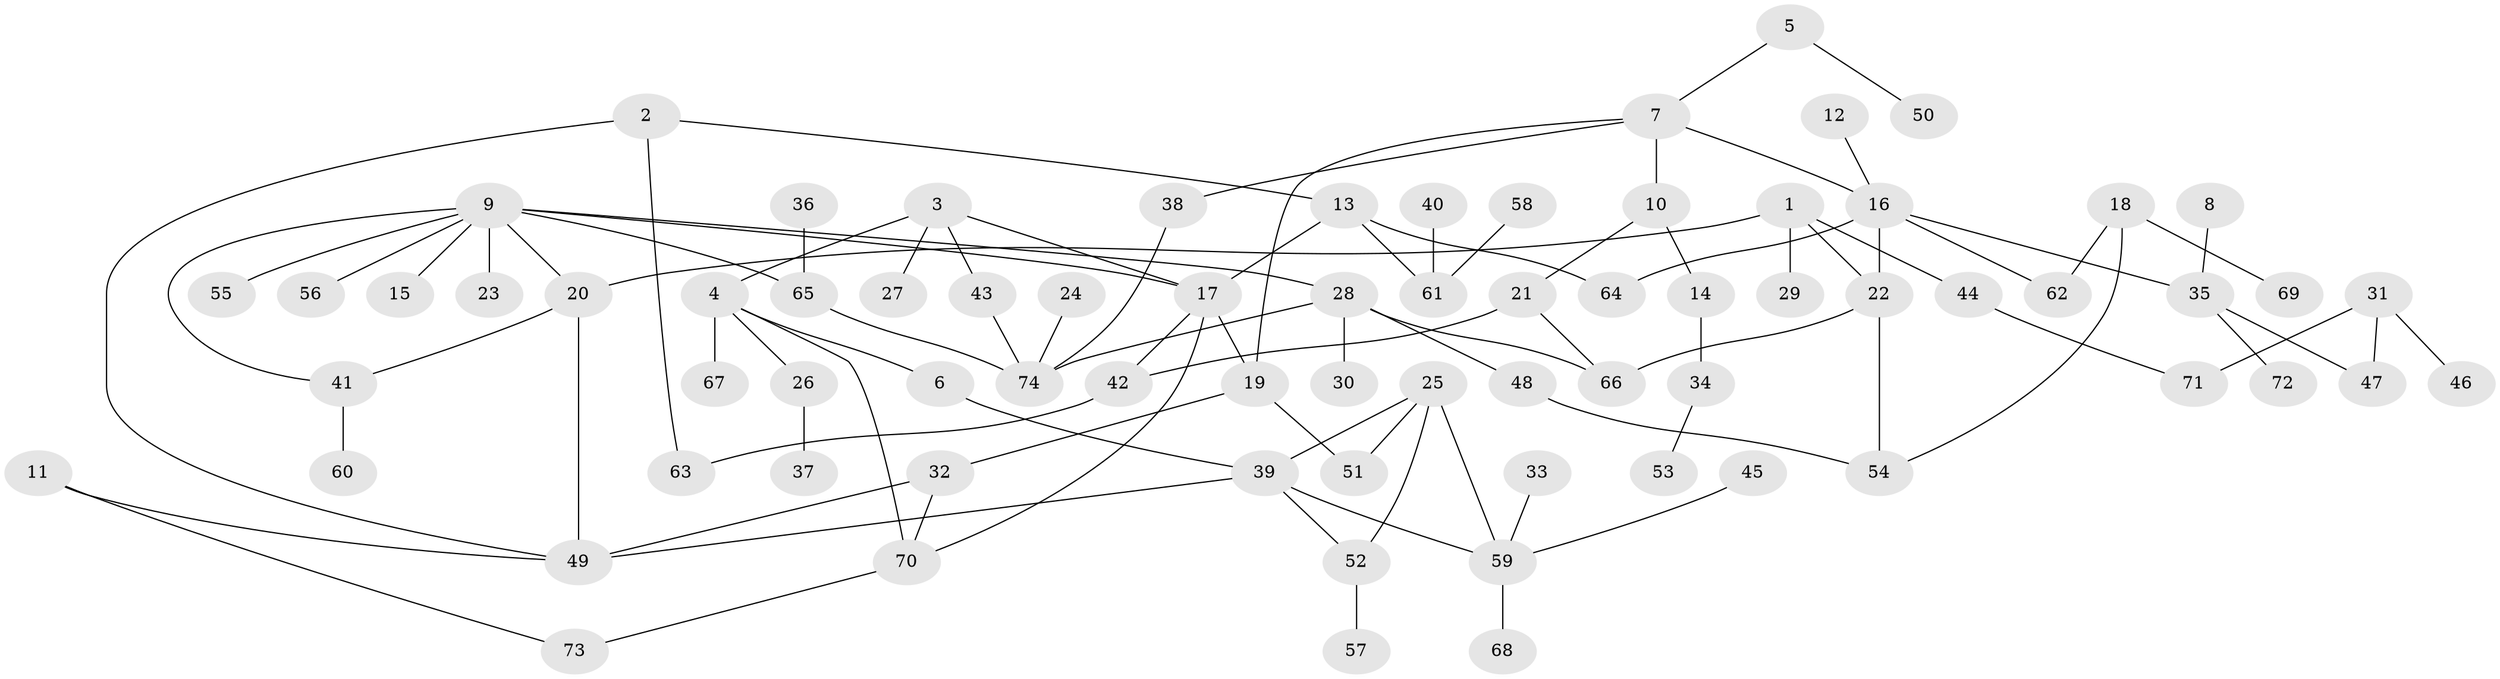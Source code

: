 // original degree distribution, {4: 0.08108108108108109, 9: 0.006756756756756757, 7: 0.013513513513513514, 6: 0.02027027027027027, 5: 0.04054054054054054, 3: 0.14189189189189189, 8: 0.006756756756756757, 2: 0.32432432432432434, 1: 0.36486486486486486}
// Generated by graph-tools (version 1.1) at 2025/01/03/09/25 03:01:02]
// undirected, 74 vertices, 95 edges
graph export_dot {
graph [start="1"]
  node [color=gray90,style=filled];
  1;
  2;
  3;
  4;
  5;
  6;
  7;
  8;
  9;
  10;
  11;
  12;
  13;
  14;
  15;
  16;
  17;
  18;
  19;
  20;
  21;
  22;
  23;
  24;
  25;
  26;
  27;
  28;
  29;
  30;
  31;
  32;
  33;
  34;
  35;
  36;
  37;
  38;
  39;
  40;
  41;
  42;
  43;
  44;
  45;
  46;
  47;
  48;
  49;
  50;
  51;
  52;
  53;
  54;
  55;
  56;
  57;
  58;
  59;
  60;
  61;
  62;
  63;
  64;
  65;
  66;
  67;
  68;
  69;
  70;
  71;
  72;
  73;
  74;
  1 -- 20 [weight=1.0];
  1 -- 22 [weight=1.0];
  1 -- 29 [weight=1.0];
  1 -- 44 [weight=1.0];
  2 -- 13 [weight=1.0];
  2 -- 49 [weight=1.0];
  2 -- 63 [weight=1.0];
  3 -- 4 [weight=1.0];
  3 -- 17 [weight=1.0];
  3 -- 27 [weight=1.0];
  3 -- 43 [weight=1.0];
  4 -- 6 [weight=1.0];
  4 -- 26 [weight=2.0];
  4 -- 67 [weight=1.0];
  4 -- 70 [weight=1.0];
  5 -- 7 [weight=1.0];
  5 -- 50 [weight=1.0];
  6 -- 39 [weight=1.0];
  7 -- 10 [weight=1.0];
  7 -- 16 [weight=1.0];
  7 -- 19 [weight=1.0];
  7 -- 38 [weight=1.0];
  8 -- 35 [weight=1.0];
  9 -- 15 [weight=1.0];
  9 -- 17 [weight=1.0];
  9 -- 20 [weight=1.0];
  9 -- 23 [weight=1.0];
  9 -- 28 [weight=1.0];
  9 -- 41 [weight=1.0];
  9 -- 55 [weight=1.0];
  9 -- 56 [weight=1.0];
  9 -- 65 [weight=1.0];
  10 -- 14 [weight=1.0];
  10 -- 21 [weight=1.0];
  11 -- 49 [weight=1.0];
  11 -- 73 [weight=1.0];
  12 -- 16 [weight=1.0];
  13 -- 17 [weight=1.0];
  13 -- 61 [weight=1.0];
  13 -- 64 [weight=1.0];
  14 -- 34 [weight=1.0];
  16 -- 22 [weight=1.0];
  16 -- 35 [weight=1.0];
  16 -- 62 [weight=1.0];
  16 -- 64 [weight=1.0];
  17 -- 19 [weight=1.0];
  17 -- 42 [weight=1.0];
  17 -- 70 [weight=1.0];
  18 -- 54 [weight=1.0];
  18 -- 62 [weight=1.0];
  18 -- 69 [weight=1.0];
  19 -- 32 [weight=1.0];
  19 -- 51 [weight=1.0];
  20 -- 41 [weight=1.0];
  20 -- 49 [weight=1.0];
  21 -- 42 [weight=1.0];
  21 -- 66 [weight=1.0];
  22 -- 54 [weight=1.0];
  22 -- 66 [weight=1.0];
  24 -- 74 [weight=1.0];
  25 -- 39 [weight=1.0];
  25 -- 51 [weight=1.0];
  25 -- 52 [weight=1.0];
  25 -- 59 [weight=1.0];
  26 -- 37 [weight=1.0];
  28 -- 30 [weight=1.0];
  28 -- 48 [weight=1.0];
  28 -- 66 [weight=1.0];
  28 -- 74 [weight=1.0];
  31 -- 46 [weight=1.0];
  31 -- 47 [weight=1.0];
  31 -- 71 [weight=1.0];
  32 -- 49 [weight=1.0];
  32 -- 70 [weight=1.0];
  33 -- 59 [weight=1.0];
  34 -- 53 [weight=1.0];
  35 -- 47 [weight=1.0];
  35 -- 72 [weight=1.0];
  36 -- 65 [weight=1.0];
  38 -- 74 [weight=1.0];
  39 -- 49 [weight=1.0];
  39 -- 52 [weight=1.0];
  39 -- 59 [weight=1.0];
  40 -- 61 [weight=1.0];
  41 -- 60 [weight=1.0];
  42 -- 63 [weight=1.0];
  43 -- 74 [weight=1.0];
  44 -- 71 [weight=1.0];
  45 -- 59 [weight=1.0];
  48 -- 54 [weight=1.0];
  52 -- 57 [weight=1.0];
  58 -- 61 [weight=1.0];
  59 -- 68 [weight=1.0];
  65 -- 74 [weight=1.0];
  70 -- 73 [weight=1.0];
}
